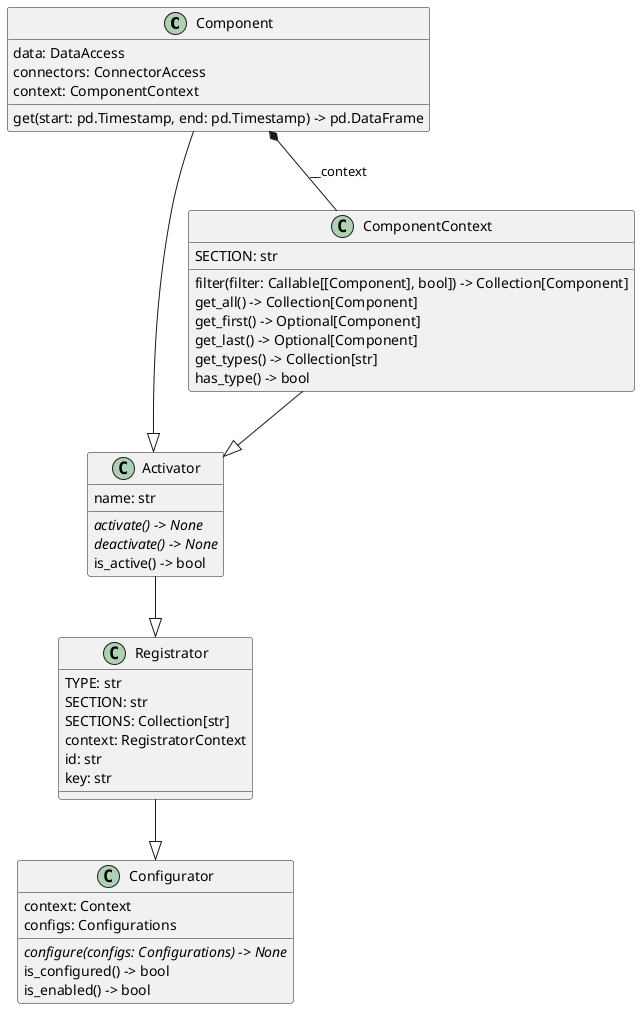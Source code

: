 @startuml lories.components.component.Component
set namespaceSeparator none
class "Component" as lories.components.component.Component {
  data: DataAccess
  connectors: ConnectorAccess
  context: ComponentContext
  get(start: pd.Timestamp, end: pd.Timestamp) -> pd.DataFrame
}
class "Activator" as lories.core.activator.Activator {
  name: str
  {abstract}activate() -> None
  {abstract}deactivate() -> None
  is_active() -> bool
}
class "Registrator" as lories.core.register.registrator.Registrator {
  TYPE: str
  SECTION: str
  SECTIONS: Collection[str]
  context: RegistratorContext
  id: str
  key: str
}
class "Configurator" as lories.core.configs.configurator.Configurator {
  context: Context
  configs: Configurations
  {abstract}configure(configs: Configurations) -> None
  is_configured() -> bool
  is_enabled() -> bool
}
class "ComponentContext" as lories.components.context.ComponentContext {
  SECTION: str
  filter(filter: Callable[[Component], bool]) -> Collection[Component]
  get_all() -> Collection[Component]
  get_first() -> Optional[Component]
  get_last() -> Optional[Component]
  get_types() -> Collection[str]
  has_type() -> bool
}
lories.core.register.registrator.Registrator --|> lories.core.configs.configurator.Configurator
lories.core.activator.Activator --|> lories.core.register.registrator.Registrator
lories.components.component.Component --|> lories.core.activator.Activator
lories.components.component.Component *-- lories.components.context.ComponentContext : __context
lories.components.context.ComponentContext --|> lories.core.activator.Activator
@enduml
